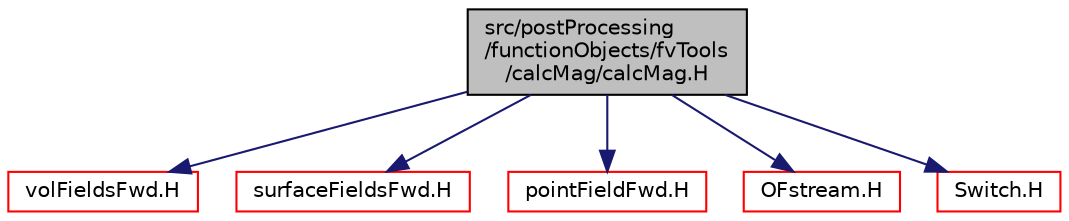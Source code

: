 digraph "src/postProcessing/functionObjects/fvTools/calcMag/calcMag.H"
{
  bgcolor="transparent";
  edge [fontname="Helvetica",fontsize="10",labelfontname="Helvetica",labelfontsize="10"];
  node [fontname="Helvetica",fontsize="10",shape=record];
  Node1 [label="src/postProcessing\l/functionObjects/fvTools\l/calcMag/calcMag.H",height=0.2,width=0.4,color="black", fillcolor="grey75", style="filled", fontcolor="black"];
  Node1 -> Node2 [color="midnightblue",fontsize="10",style="solid",fontname="Helvetica"];
  Node2 [label="volFieldsFwd.H",height=0.2,width=0.4,color="red",URL="$a05555.html"];
  Node1 -> Node3 [color="midnightblue",fontsize="10",style="solid",fontname="Helvetica"];
  Node3 [label="surfaceFieldsFwd.H",height=0.2,width=0.4,color="red",URL="$a05550.html"];
  Node1 -> Node4 [color="midnightblue",fontsize="10",style="solid",fontname="Helvetica"];
  Node4 [label="pointFieldFwd.H",height=0.2,width=0.4,color="red",URL="$a08724.html"];
  Node1 -> Node5 [color="midnightblue",fontsize="10",style="solid",fontname="Helvetica"];
  Node5 [label="OFstream.H",height=0.2,width=0.4,color="red",URL="$a07720.html"];
  Node1 -> Node6 [color="midnightblue",fontsize="10",style="solid",fontname="Helvetica"];
  Node6 [label="Switch.H",height=0.2,width=0.4,color="red",URL="$a08755.html"];
}
